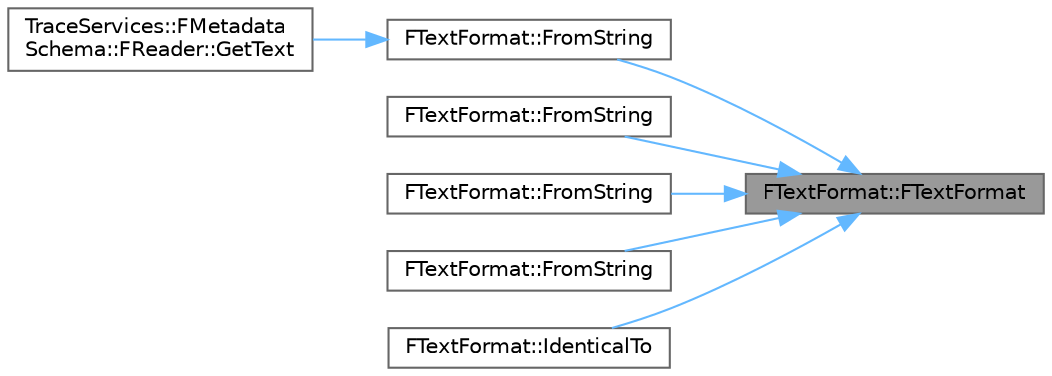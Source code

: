 digraph "FTextFormat::FTextFormat"
{
 // INTERACTIVE_SVG=YES
 // LATEX_PDF_SIZE
  bgcolor="transparent";
  edge [fontname=Helvetica,fontsize=10,labelfontname=Helvetica,labelfontsize=10];
  node [fontname=Helvetica,fontsize=10,shape=box,height=0.2,width=0.4];
  rankdir="RL";
  Node1 [id="Node000001",label="FTextFormat::FTextFormat",height=0.2,width=0.4,color="gray40", fillcolor="grey60", style="filled", fontcolor="black",tooltip="Construct an instance using an empty FText."];
  Node1 -> Node2 [id="edge1_Node000001_Node000002",dir="back",color="steelblue1",style="solid",tooltip=" "];
  Node2 [id="Node000002",label="FTextFormat::FromString",height=0.2,width=0.4,color="grey40", fillcolor="white", style="filled",URL="$da/df4/classFTextFormat.html#ae5856887640081cb1077adbd01b69fd6",tooltip="Construct an instance from an FString."];
  Node2 -> Node3 [id="edge2_Node000002_Node000003",dir="back",color="steelblue1",style="solid",tooltip=" "];
  Node3 [id="Node000003",label="TraceServices::FMetadata\lSchema::FReader::GetText",height=0.2,width=0.4,color="grey40", fillcolor="white", style="filled",URL="$d7/d29/structTraceServices_1_1FMetadataSchema_1_1FReader.html#a87568925996badc6366975993fa80d15",tooltip=" "];
  Node1 -> Node4 [id="edge3_Node000001_Node000004",dir="back",color="steelblue1",style="solid",tooltip=" "];
  Node4 [id="Node000004",label="FTextFormat::FromString",height=0.2,width=0.4,color="grey40", fillcolor="white", style="filled",URL="$da/df4/classFTextFormat.html#ace64376b71743e9075b0d5f932c09d86",tooltip="Construct an instance from an FString and custom format pattern definition."];
  Node1 -> Node5 [id="edge4_Node000001_Node000005",dir="back",color="steelblue1",style="solid",tooltip=" "];
  Node5 [id="Node000005",label="FTextFormat::FromString",height=0.2,width=0.4,color="grey40", fillcolor="white", style="filled",URL="$da/df4/classFTextFormat.html#a7bd384b0c556abc70bf163e57b5ae0cc",tooltip=" "];
  Node1 -> Node6 [id="edge5_Node000001_Node000006",dir="back",color="steelblue1",style="solid",tooltip=" "];
  Node6 [id="Node000006",label="FTextFormat::FromString",height=0.2,width=0.4,color="grey40", fillcolor="white", style="filled",URL="$da/df4/classFTextFormat.html#a8453d7f296d55e8cacf33bca1080551d",tooltip=" "];
  Node1 -> Node7 [id="edge6_Node000001_Node000007",dir="back",color="steelblue1",style="solid",tooltip=" "];
  Node7 [id="Node000007",label="FTextFormat::IdenticalTo",height=0.2,width=0.4,color="grey40", fillcolor="white", style="filled",URL="$da/df4/classFTextFormat.html#a2954006ab09c8e54d70bbca2cf89dce7",tooltip="Check whether this instance is considered identical to the other instance, based on the comparison fl..."];
}
